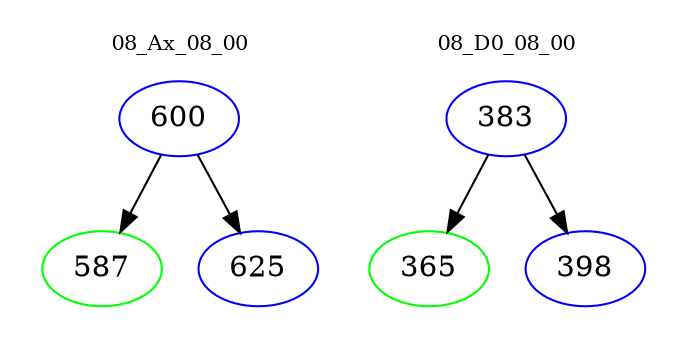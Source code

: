 digraph{
subgraph cluster_0 {
color = white
label = "08_Ax_08_00";
fontsize=10;
T0_600 [label="600", color="blue"]
T0_600 -> T0_587 [color="black"]
T0_587 [label="587", color="green"]
T0_600 -> T0_625 [color="black"]
T0_625 [label="625", color="blue"]
}
subgraph cluster_1 {
color = white
label = "08_D0_08_00";
fontsize=10;
T1_383 [label="383", color="blue"]
T1_383 -> T1_365 [color="black"]
T1_365 [label="365", color="green"]
T1_383 -> T1_398 [color="black"]
T1_398 [label="398", color="blue"]
}
}
